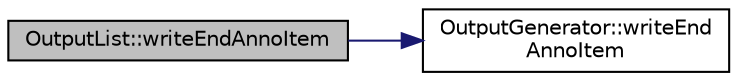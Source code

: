 digraph "OutputList::writeEndAnnoItem"
{
 // LATEX_PDF_SIZE
  edge [fontname="Helvetica",fontsize="10",labelfontname="Helvetica",labelfontsize="10"];
  node [fontname="Helvetica",fontsize="10",shape=record];
  rankdir="LR";
  Node1 [label="OutputList::writeEndAnnoItem",height=0.2,width=0.4,color="black", fillcolor="grey75", style="filled", fontcolor="black",tooltip=" "];
  Node1 -> Node2 [color="midnightblue",fontsize="10",style="solid",fontname="Helvetica"];
  Node2 [label="OutputGenerator::writeEnd\lAnnoItem",height=0.2,width=0.4,color="black", fillcolor="white", style="filled",URL="$classOutputGenerator.html#aba1de184d2806fa1ea0d67e6121a49ae",tooltip=" "];
}
